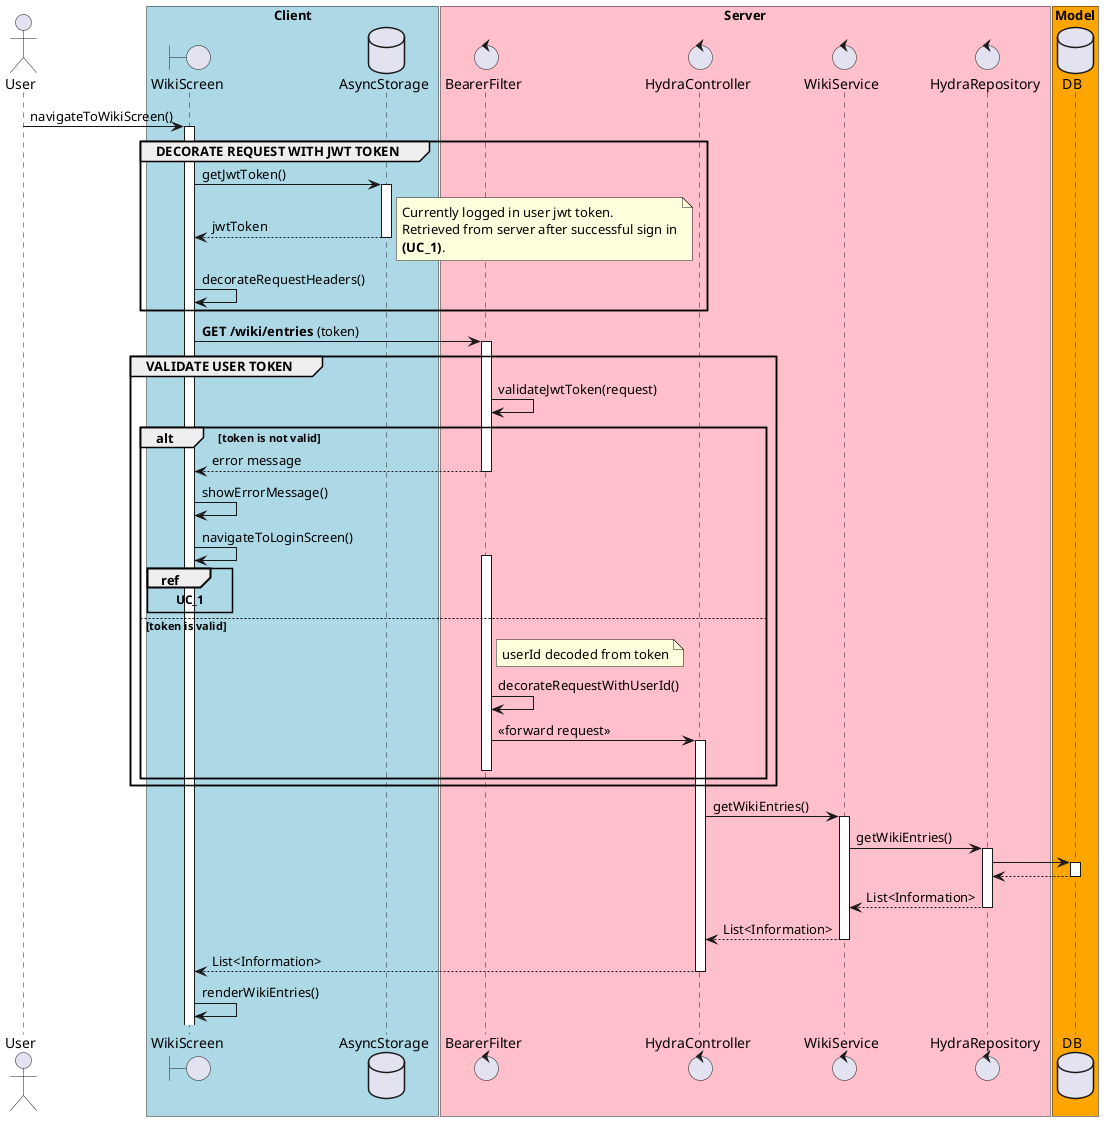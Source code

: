 @startuml
actor User
boundary WikiScreen
database AsyncStorage
control BearerFilter
control HydraController
control WikiService
control HydraRepository

database DB

box "Client" #LightBlue
participant WikiScreen
participant AsyncStorage
end box

box "Server" #Pink
control BearerFilter
control HydraController
control WikiService
control HydraRepository
end box

box "Model" #Orange
participant DB
end box

User -> WikiScreen : navigateToWikiScreen()
activate WikiScreen

group DECORATE REQUEST WITH JWT TOKEN
   WikiScreen -> AsyncStorage : getJwtToken()
   activate AsyncStorage
   AsyncStorage --> WikiScreen : jwtToken
   note right
      Currently logged in user jwt token.
      Retrieved from server after successful sign in
      **(UC_1)**.
   end note
   deactivate AsyncStorage
   WikiScreen -> WikiScreen : decorateRequestHeaders()
end

WikiScreen -> BearerFilter : **GET /wiki/entries** (token)

activate BearerFilter

group VALIDATE USER TOKEN

   BearerFilter -> BearerFilter : validateJwtToken(request)

   alt token is not valid
      BearerFilter --> WikiScreen : error message
      deactivate BearerFilter
      WikiScreen -> WikiScreen : showErrorMessage()
      WikiScreen -> WikiScreen : navigateToLoginScreen()

      ref over WikiScreen : **UC_1**

   else token is valid
      note right of BearerFilter
         userId decoded from token
      end note
      activate BearerFilter
      BearerFilter -> BearerFilter : decorateRequestWithUserId()
      BearerFilter -> HydraController : << forward request >>
      activate HydraController
      deactivate BearerFilter
      end alt

   end

   HydraController -> WikiService : getWikiEntries()
   activate WikiService
   WikiService -> HydraRepository : getWikiEntries()
   activate HydraRepository
   HydraRepository -> DB
   activate DB
   DB --> HydraRepository
   deactivate DB
   HydraRepository --> WikiService : List<Information>
   deactivate HydraRepository
   WikiService --> HydraController : List<Information>
   deactivate WikiService
   HydraController --> WikiScreen : List<Information>
   deactivate HydraController
   WikiScreen -> WikiScreen : renderWikiEntries()

@enduml
